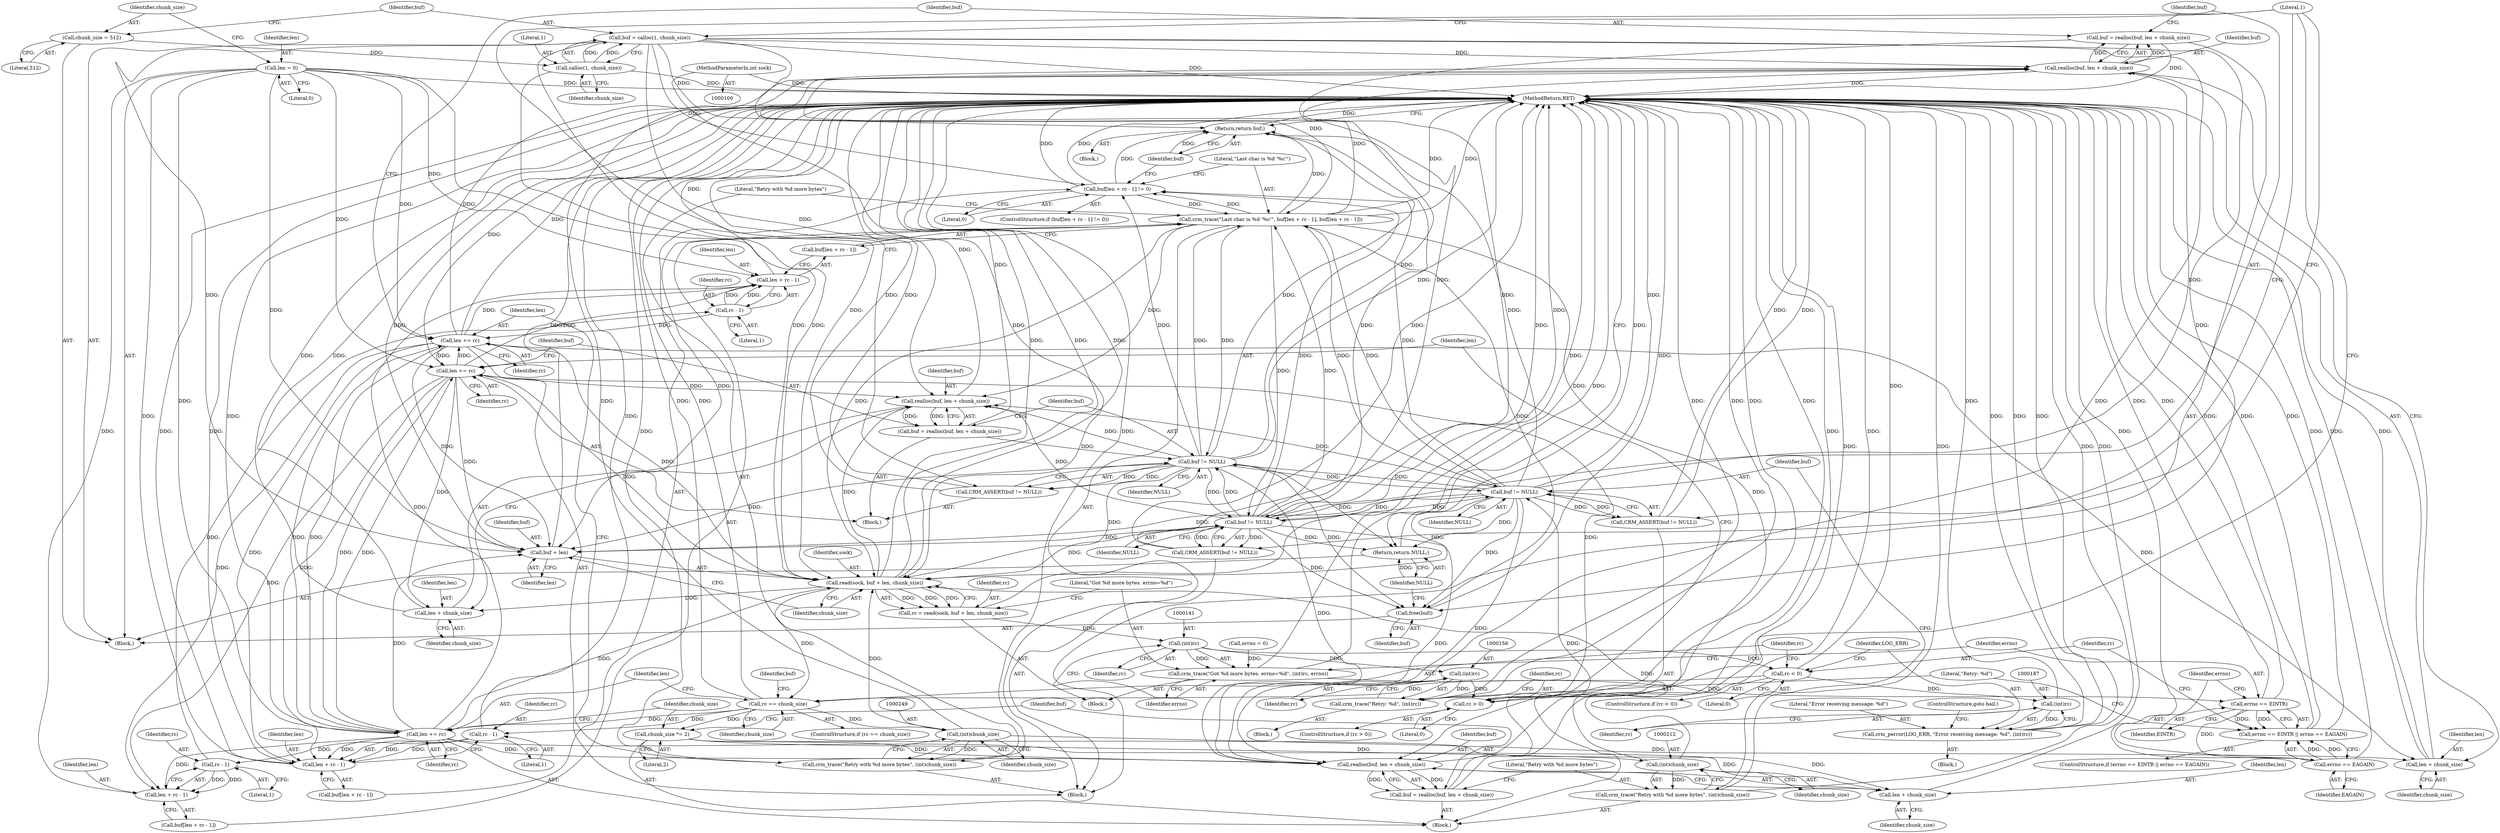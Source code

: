 digraph "1_pacemaker_564f7cc2a51dcd2f28ab12a13394f31be5aa3c93_12@API" {
"1000254" [label="(Call,buf = realloc(buf, len + chunk_size))"];
"1000256" [label="(Call,realloc(buf, len + chunk_size))"];
"1000230" [label="(Call,crm_trace(\"Last char is %d '%c'\", buf[len + rc - 1], buf[len + rc - 1]))"];
"1000220" [label="(Call,buf[len + rc - 1] != 0)"];
"1000215" [label="(Call,buf != NULL)"];
"1000202" [label="(Call,buf = realloc(buf, len + chunk_size))"];
"1000204" [label="(Call,realloc(buf, len + chunk_size))"];
"1000262" [label="(Call,buf != NULL)"];
"1000254" [label="(Call,buf = realloc(buf, len + chunk_size))"];
"1000174" [label="(Call,buf != NULL)"];
"1000166" [label="(Call,buf = realloc(buf, len + chunk_size))"];
"1000168" [label="(Call,realloc(buf, len + chunk_size))"];
"1000119" [label="(Call,buf = calloc(1, chunk_size))"];
"1000121" [label="(Call,calloc(1, chunk_size))"];
"1000116" [label="(Call,chunk_size = 512)"];
"1000163" [label="(Call,len += rc)"];
"1000159" [label="(Call,rc > 0)"];
"1000155" [label="(Call,(int)rc)"];
"1000140" [label="(Call,(int)rc)"];
"1000130" [label="(Call,rc = read(sock, buf + len, chunk_size))"];
"1000132" [label="(Call,read(sock, buf + len, chunk_size))"];
"1000101" [label="(MethodParameterIn,int sock)"];
"1000112" [label="(Call,len = 0)"];
"1000251" [label="(Call,len += rc)"];
"1000243" [label="(Call,rc - 1)"];
"1000236" [label="(Call,rc - 1)"];
"1000225" [label="(Call,rc - 1)"];
"1000192" [label="(Call,rc == chunk_size)"];
"1000179" [label="(Call,rc < 0)"];
"1000196" [label="(Call,len += rc)"];
"1000211" [label="(Call,(int)chunk_size)"];
"1000199" [label="(Call,chunk_size *= 2)"];
"1000248" [label="(Call,(int)chunk_size)"];
"1000138" [label="(Call,crm_trace(\"Got %d more bytes. errno=%d\", (int)rc, errno))"];
"1000146" [label="(Call,errno == EINTR)"];
"1000145" [label="(Call,errno == EINTR || errno == EAGAIN)"];
"1000149" [label="(Call,errno == EAGAIN)"];
"1000153" [label="(Call,crm_trace(\"Retry: %d\", (int)rc))"];
"1000134" [label="(Call,buf + len)"];
"1000173" [label="(Call,CRM_ASSERT(buf != NULL))"];
"1000214" [label="(Call,CRM_ASSERT(buf != NULL))"];
"1000267" [label="(Return,return buf;)"];
"1000270" [label="(Call,free(buf))"];
"1000272" [label="(Return,return NULL;)"];
"1000170" [label="(Call,len + chunk_size)"];
"1000206" [label="(Call,len + chunk_size)"];
"1000223" [label="(Call,len + rc - 1)"];
"1000234" [label="(Call,len + rc - 1)"];
"1000241" [label="(Call,len + rc - 1)"];
"1000258" [label="(Call,len + chunk_size)"];
"1000186" [label="(Call,(int)rc)"];
"1000183" [label="(Call,crm_perror(LOG_ERR, \"Error receiving message: %d\", (int)rc))"];
"1000209" [label="(Call,crm_trace(\"Retry with %d more bytes\", (int)chunk_size))"];
"1000246" [label="(Call,crm_trace(\"Retry with %d more bytes\", (int)chunk_size))"];
"1000261" [label="(Call,CRM_ASSERT(buf != NULL))"];
"1000215" [label="(Call,buf != NULL)"];
"1000230" [label="(Call,crm_trace(\"Last char is %d '%c'\", buf[len + rc - 1], buf[len + rc - 1]))"];
"1000222" [label="(Identifier,buf)"];
"1000153" [label="(Call,crm_trace(\"Retry: %d\", (int)rc))"];
"1000235" [label="(Identifier,len)"];
"1000114" [label="(Literal,0)"];
"1000236" [label="(Call,rc - 1)"];
"1000225" [label="(Call,rc - 1)"];
"1000247" [label="(Literal,\"Retry with %d more bytes\")"];
"1000116" [label="(Call,chunk_size = 512)"];
"1000216" [label="(Identifier,buf)"];
"1000171" [label="(Identifier,len)"];
"1000154" [label="(Literal,\"Retry: %d\")"];
"1000234" [label="(Call,len + rc - 1)"];
"1000131" [label="(Identifier,rc)"];
"1000217" [label="(Identifier,NULL)"];
"1000172" [label="(Identifier,chunk_size)"];
"1000268" [label="(Identifier,buf)"];
"1000203" [label="(Identifier,buf)"];
"1000250" [label="(Identifier,chunk_size)"];
"1000232" [label="(Call,buf[len + rc - 1])"];
"1000193" [label="(Identifier,rc)"];
"1000145" [label="(Call,errno == EINTR || errno == EAGAIN)"];
"1000255" [label="(Identifier,buf)"];
"1000219" [label="(ControlStructure,if (buf[len + rc - 1] != 0))"];
"1000180" [label="(Identifier,rc)"];
"1000266" [label="(Block,)"];
"1000258" [label="(Call,len + chunk_size)"];
"1000228" [label="(Literal,0)"];
"1000147" [label="(Identifier,errno)"];
"1000142" [label="(Identifier,rc)"];
"1000184" [label="(Identifier,LOG_ERR)"];
"1000199" [label="(Call,chunk_size *= 2)"];
"1000118" [label="(Literal,512)"];
"1000113" [label="(Identifier,len)"];
"1000135" [label="(Identifier,buf)"];
"1000229" [label="(Block,)"];
"1000272" [label="(Return,return NULL;)"];
"1000208" [label="(Identifier,chunk_size)"];
"1000262" [label="(Call,buf != NULL)"];
"1000183" [label="(Call,crm_perror(LOG_ERR, \"Error receiving message: %d\", (int)rc))"];
"1000112" [label="(Call,len = 0)"];
"1000241" [label="(Call,len + rc - 1)"];
"1000151" [label="(Identifier,EAGAIN)"];
"1000271" [label="(Identifier,buf)"];
"1000192" [label="(Call,rc == chunk_size)"];
"1000165" [label="(Identifier,rc)"];
"1000166" [label="(Call,buf = realloc(buf, len + chunk_size))"];
"1000139" [label="(Literal,\"Got %d more bytes. errno=%d\")"];
"1000173" [label="(Call,CRM_ASSERT(buf != NULL))"];
"1000270" [label="(Call,free(buf))"];
"1000102" [label="(Block,)"];
"1000264" [label="(Identifier,NULL)"];
"1000158" [label="(ControlStructure,if (rc > 0))"];
"1000273" [label="(Identifier,NULL)"];
"1000161" [label="(Literal,0)"];
"1000231" [label="(Literal,\"Last char is %d '%c'\")"];
"1000182" [label="(Block,)"];
"1000214" [label="(Call,CRM_ASSERT(buf != NULL))"];
"1000130" [label="(Call,rc = read(sock, buf + len, chunk_size))"];
"1000206" [label="(Call,len + chunk_size)"];
"1000205" [label="(Identifier,buf)"];
"1000194" [label="(Identifier,chunk_size)"];
"1000119" [label="(Call,buf = calloc(1, chunk_size))"];
"1000174" [label="(Call,buf != NULL)"];
"1000196" [label="(Call,len += rc)"];
"1000175" [label="(Identifier,buf)"];
"1000211" [label="(Call,(int)chunk_size)"];
"1000202" [label="(Call,buf = realloc(buf, len + chunk_size))"];
"1000152" [label="(Block,)"];
"1000185" [label="(Literal,\"Error receiving message: %d\")"];
"1000221" [label="(Call,buf[len + rc - 1])"];
"1000168" [label="(Call,realloc(buf, len + chunk_size))"];
"1000220" [label="(Call,buf[len + rc - 1] != 0)"];
"1000259" [label="(Identifier,len)"];
"1000188" [label="(Identifier,rc)"];
"1000159" [label="(Call,rc > 0)"];
"1000189" [label="(ControlStructure,goto bail;)"];
"1000162" [label="(Block,)"];
"1000267" [label="(Return,return buf;)"];
"1000245" [label="(Literal,1)"];
"1000254" [label="(Call,buf = realloc(buf, len + chunk_size))"];
"1000237" [label="(Identifier,rc)"];
"1000146" [label="(Call,errno == EINTR)"];
"1000150" [label="(Identifier,errno)"];
"1000226" [label="(Identifier,rc)"];
"1000169" [label="(Identifier,buf)"];
"1000121" [label="(Call,calloc(1, chunk_size))"];
"1000191" [label="(ControlStructure,if (rc == chunk_size))"];
"1000149" [label="(Call,errno == EAGAIN)"];
"1000207" [label="(Identifier,len)"];
"1000210" [label="(Literal,\"Retry with %d more bytes\")"];
"1000120" [label="(Identifier,buf)"];
"1000256" [label="(Call,realloc(buf, len + chunk_size))"];
"1000160" [label="(Identifier,rc)"];
"1000157" [label="(Identifier,rc)"];
"1000224" [label="(Identifier,len)"];
"1000246" [label="(Call,crm_trace(\"Retry with %d more bytes\", (int)chunk_size))"];
"1000239" [label="(Call,buf[len + rc - 1])"];
"1000195" [label="(Block,)"];
"1000238" [label="(Literal,1)"];
"1000181" [label="(Literal,0)"];
"1000138" [label="(Call,crm_trace(\"Got %d more bytes. errno=%d\", (int)rc, errno))"];
"1000227" [label="(Literal,1)"];
"1000167" [label="(Identifier,buf)"];
"1000178" [label="(ControlStructure,if (rc < 0))"];
"1000253" [label="(Identifier,rc)"];
"1000243" [label="(Call,rc - 1)"];
"1000155" [label="(Call,(int)rc)"];
"1000209" [label="(Call,crm_trace(\"Retry with %d more bytes\", (int)chunk_size))"];
"1000133" [label="(Identifier,sock)"];
"1000204" [label="(Call,realloc(buf, len + chunk_size))"];
"1000186" [label="(Call,(int)rc)"];
"1000132" [label="(Call,read(sock, buf + len, chunk_size))"];
"1000176" [label="(Identifier,NULL)"];
"1000263" [label="(Identifier,buf)"];
"1000257" [label="(Identifier,buf)"];
"1000261" [label="(Call,CRM_ASSERT(buf != NULL))"];
"1000148" [label="(Identifier,EINTR)"];
"1000163" [label="(Call,len += rc)"];
"1000244" [label="(Identifier,rc)"];
"1000117" [label="(Identifier,chunk_size)"];
"1000213" [label="(Identifier,chunk_size)"];
"1000140" [label="(Call,(int)rc)"];
"1000137" [label="(Identifier,chunk_size)"];
"1000127" [label="(Call,errno = 0)"];
"1000252" [label="(Identifier,len)"];
"1000144" [label="(ControlStructure,if (errno == EINTR || errno == EAGAIN))"];
"1000179" [label="(Call,rc < 0)"];
"1000126" [label="(Block,)"];
"1000201" [label="(Literal,2)"];
"1000260" [label="(Identifier,chunk_size)"];
"1000242" [label="(Identifier,len)"];
"1000223" [label="(Call,len + rc - 1)"];
"1000164" [label="(Identifier,len)"];
"1000170" [label="(Call,len + chunk_size)"];
"1000125" [label="(Literal,1)"];
"1000274" [label="(MethodReturn,RET)"];
"1000101" [label="(MethodParameterIn,int sock)"];
"1000123" [label="(Identifier,chunk_size)"];
"1000136" [label="(Identifier,len)"];
"1000197" [label="(Identifier,len)"];
"1000200" [label="(Identifier,chunk_size)"];
"1000251" [label="(Call,len += rc)"];
"1000198" [label="(Identifier,rc)"];
"1000248" [label="(Call,(int)chunk_size)"];
"1000122" [label="(Literal,1)"];
"1000134" [label="(Call,buf + len)"];
"1000143" [label="(Identifier,errno)"];
"1000254" -> "1000229"  [label="AST: "];
"1000254" -> "1000256"  [label="CFG: "];
"1000255" -> "1000254"  [label="AST: "];
"1000256" -> "1000254"  [label="AST: "];
"1000263" -> "1000254"  [label="CFG: "];
"1000254" -> "1000274"  [label="DDG: "];
"1000256" -> "1000254"  [label="DDG: "];
"1000256" -> "1000254"  [label="DDG: "];
"1000254" -> "1000262"  [label="DDG: "];
"1000256" -> "1000258"  [label="CFG: "];
"1000257" -> "1000256"  [label="AST: "];
"1000258" -> "1000256"  [label="AST: "];
"1000256" -> "1000274"  [label="DDG: "];
"1000230" -> "1000256"  [label="DDG: "];
"1000215" -> "1000256"  [label="DDG: "];
"1000262" -> "1000256"  [label="DDG: "];
"1000174" -> "1000256"  [label="DDG: "];
"1000119" -> "1000256"  [label="DDG: "];
"1000251" -> "1000256"  [label="DDG: "];
"1000248" -> "1000256"  [label="DDG: "];
"1000230" -> "1000229"  [label="AST: "];
"1000230" -> "1000239"  [label="CFG: "];
"1000231" -> "1000230"  [label="AST: "];
"1000232" -> "1000230"  [label="AST: "];
"1000239" -> "1000230"  [label="AST: "];
"1000247" -> "1000230"  [label="CFG: "];
"1000230" -> "1000274"  [label="DDG: "];
"1000230" -> "1000274"  [label="DDG: "];
"1000230" -> "1000132"  [label="DDG: "];
"1000230" -> "1000134"  [label="DDG: "];
"1000230" -> "1000168"  [label="DDG: "];
"1000230" -> "1000174"  [label="DDG: "];
"1000230" -> "1000204"  [label="DDG: "];
"1000230" -> "1000215"  [label="DDG: "];
"1000230" -> "1000220"  [label="DDG: "];
"1000220" -> "1000230"  [label="DDG: "];
"1000215" -> "1000230"  [label="DDG: "];
"1000262" -> "1000230"  [label="DDG: "];
"1000174" -> "1000230"  [label="DDG: "];
"1000119" -> "1000230"  [label="DDG: "];
"1000230" -> "1000262"  [label="DDG: "];
"1000230" -> "1000267"  [label="DDG: "];
"1000230" -> "1000270"  [label="DDG: "];
"1000220" -> "1000219"  [label="AST: "];
"1000220" -> "1000228"  [label="CFG: "];
"1000221" -> "1000220"  [label="AST: "];
"1000228" -> "1000220"  [label="AST: "];
"1000231" -> "1000220"  [label="CFG: "];
"1000268" -> "1000220"  [label="CFG: "];
"1000220" -> "1000274"  [label="DDG: "];
"1000220" -> "1000274"  [label="DDG: "];
"1000215" -> "1000220"  [label="DDG: "];
"1000262" -> "1000220"  [label="DDG: "];
"1000174" -> "1000220"  [label="DDG: "];
"1000119" -> "1000220"  [label="DDG: "];
"1000220" -> "1000267"  [label="DDG: "];
"1000215" -> "1000214"  [label="AST: "];
"1000215" -> "1000217"  [label="CFG: "];
"1000216" -> "1000215"  [label="AST: "];
"1000217" -> "1000215"  [label="AST: "];
"1000214" -> "1000215"  [label="CFG: "];
"1000215" -> "1000274"  [label="DDG: "];
"1000215" -> "1000132"  [label="DDG: "];
"1000215" -> "1000134"  [label="DDG: "];
"1000215" -> "1000168"  [label="DDG: "];
"1000215" -> "1000174"  [label="DDG: "];
"1000215" -> "1000204"  [label="DDG: "];
"1000215" -> "1000214"  [label="DDG: "];
"1000215" -> "1000214"  [label="DDG: "];
"1000202" -> "1000215"  [label="DDG: "];
"1000262" -> "1000215"  [label="DDG: "];
"1000174" -> "1000215"  [label="DDG: "];
"1000215" -> "1000262"  [label="DDG: "];
"1000215" -> "1000267"  [label="DDG: "];
"1000215" -> "1000270"  [label="DDG: "];
"1000215" -> "1000272"  [label="DDG: "];
"1000202" -> "1000195"  [label="AST: "];
"1000202" -> "1000204"  [label="CFG: "];
"1000203" -> "1000202"  [label="AST: "];
"1000204" -> "1000202"  [label="AST: "];
"1000210" -> "1000202"  [label="CFG: "];
"1000202" -> "1000274"  [label="DDG: "];
"1000204" -> "1000202"  [label="DDG: "];
"1000204" -> "1000202"  [label="DDG: "];
"1000204" -> "1000206"  [label="CFG: "];
"1000205" -> "1000204"  [label="AST: "];
"1000206" -> "1000204"  [label="AST: "];
"1000204" -> "1000274"  [label="DDG: "];
"1000262" -> "1000204"  [label="DDG: "];
"1000174" -> "1000204"  [label="DDG: "];
"1000119" -> "1000204"  [label="DDG: "];
"1000196" -> "1000204"  [label="DDG: "];
"1000199" -> "1000204"  [label="DDG: "];
"1000262" -> "1000261"  [label="AST: "];
"1000262" -> "1000264"  [label="CFG: "];
"1000263" -> "1000262"  [label="AST: "];
"1000264" -> "1000262"  [label="AST: "];
"1000261" -> "1000262"  [label="CFG: "];
"1000262" -> "1000274"  [label="DDG: "];
"1000262" -> "1000132"  [label="DDG: "];
"1000262" -> "1000134"  [label="DDG: "];
"1000262" -> "1000168"  [label="DDG: "];
"1000262" -> "1000174"  [label="DDG: "];
"1000262" -> "1000261"  [label="DDG: "];
"1000262" -> "1000261"  [label="DDG: "];
"1000174" -> "1000262"  [label="DDG: "];
"1000262" -> "1000267"  [label="DDG: "];
"1000262" -> "1000270"  [label="DDG: "];
"1000262" -> "1000272"  [label="DDG: "];
"1000174" -> "1000173"  [label="AST: "];
"1000174" -> "1000176"  [label="CFG: "];
"1000175" -> "1000174"  [label="AST: "];
"1000176" -> "1000174"  [label="AST: "];
"1000173" -> "1000174"  [label="CFG: "];
"1000174" -> "1000274"  [label="DDG: "];
"1000174" -> "1000132"  [label="DDG: "];
"1000174" -> "1000134"  [label="DDG: "];
"1000174" -> "1000168"  [label="DDG: "];
"1000174" -> "1000173"  [label="DDG: "];
"1000174" -> "1000173"  [label="DDG: "];
"1000166" -> "1000174"  [label="DDG: "];
"1000174" -> "1000267"  [label="DDG: "];
"1000174" -> "1000270"  [label="DDG: "];
"1000174" -> "1000272"  [label="DDG: "];
"1000166" -> "1000162"  [label="AST: "];
"1000166" -> "1000168"  [label="CFG: "];
"1000167" -> "1000166"  [label="AST: "];
"1000168" -> "1000166"  [label="AST: "];
"1000175" -> "1000166"  [label="CFG: "];
"1000166" -> "1000274"  [label="DDG: "];
"1000168" -> "1000166"  [label="DDG: "];
"1000168" -> "1000166"  [label="DDG: "];
"1000168" -> "1000170"  [label="CFG: "];
"1000169" -> "1000168"  [label="AST: "];
"1000170" -> "1000168"  [label="AST: "];
"1000168" -> "1000274"  [label="DDG: "];
"1000119" -> "1000168"  [label="DDG: "];
"1000163" -> "1000168"  [label="DDG: "];
"1000132" -> "1000168"  [label="DDG: "];
"1000119" -> "1000102"  [label="AST: "];
"1000119" -> "1000121"  [label="CFG: "];
"1000120" -> "1000119"  [label="AST: "];
"1000121" -> "1000119"  [label="AST: "];
"1000125" -> "1000119"  [label="CFG: "];
"1000119" -> "1000274"  [label="DDG: "];
"1000121" -> "1000119"  [label="DDG: "];
"1000121" -> "1000119"  [label="DDG: "];
"1000119" -> "1000132"  [label="DDG: "];
"1000119" -> "1000134"  [label="DDG: "];
"1000119" -> "1000267"  [label="DDG: "];
"1000119" -> "1000270"  [label="DDG: "];
"1000121" -> "1000123"  [label="CFG: "];
"1000122" -> "1000121"  [label="AST: "];
"1000123" -> "1000121"  [label="AST: "];
"1000121" -> "1000274"  [label="DDG: "];
"1000116" -> "1000121"  [label="DDG: "];
"1000121" -> "1000132"  [label="DDG: "];
"1000116" -> "1000102"  [label="AST: "];
"1000116" -> "1000118"  [label="CFG: "];
"1000117" -> "1000116"  [label="AST: "];
"1000118" -> "1000116"  [label="AST: "];
"1000120" -> "1000116"  [label="CFG: "];
"1000163" -> "1000162"  [label="AST: "];
"1000163" -> "1000165"  [label="CFG: "];
"1000164" -> "1000163"  [label="AST: "];
"1000165" -> "1000163"  [label="AST: "];
"1000167" -> "1000163"  [label="CFG: "];
"1000163" -> "1000274"  [label="DDG: "];
"1000163" -> "1000132"  [label="DDG: "];
"1000163" -> "1000134"  [label="DDG: "];
"1000159" -> "1000163"  [label="DDG: "];
"1000112" -> "1000163"  [label="DDG: "];
"1000251" -> "1000163"  [label="DDG: "];
"1000196" -> "1000163"  [label="DDG: "];
"1000163" -> "1000170"  [label="DDG: "];
"1000163" -> "1000196"  [label="DDG: "];
"1000163" -> "1000223"  [label="DDG: "];
"1000163" -> "1000234"  [label="DDG: "];
"1000163" -> "1000241"  [label="DDG: "];
"1000163" -> "1000251"  [label="DDG: "];
"1000159" -> "1000158"  [label="AST: "];
"1000159" -> "1000161"  [label="CFG: "];
"1000160" -> "1000159"  [label="AST: "];
"1000161" -> "1000159"  [label="AST: "];
"1000125" -> "1000159"  [label="CFG: "];
"1000164" -> "1000159"  [label="CFG: "];
"1000159" -> "1000274"  [label="DDG: "];
"1000159" -> "1000274"  [label="DDG: "];
"1000155" -> "1000159"  [label="DDG: "];
"1000155" -> "1000153"  [label="AST: "];
"1000155" -> "1000157"  [label="CFG: "];
"1000156" -> "1000155"  [label="AST: "];
"1000157" -> "1000155"  [label="AST: "];
"1000153" -> "1000155"  [label="CFG: "];
"1000155" -> "1000153"  [label="DDG: "];
"1000140" -> "1000155"  [label="DDG: "];
"1000140" -> "1000138"  [label="AST: "];
"1000140" -> "1000142"  [label="CFG: "];
"1000141" -> "1000140"  [label="AST: "];
"1000142" -> "1000140"  [label="AST: "];
"1000143" -> "1000140"  [label="CFG: "];
"1000140" -> "1000138"  [label="DDG: "];
"1000130" -> "1000140"  [label="DDG: "];
"1000140" -> "1000179"  [label="DDG: "];
"1000130" -> "1000126"  [label="AST: "];
"1000130" -> "1000132"  [label="CFG: "];
"1000131" -> "1000130"  [label="AST: "];
"1000132" -> "1000130"  [label="AST: "];
"1000139" -> "1000130"  [label="CFG: "];
"1000130" -> "1000274"  [label="DDG: "];
"1000132" -> "1000130"  [label="DDG: "];
"1000132" -> "1000130"  [label="DDG: "];
"1000132" -> "1000130"  [label="DDG: "];
"1000132" -> "1000137"  [label="CFG: "];
"1000133" -> "1000132"  [label="AST: "];
"1000134" -> "1000132"  [label="AST: "];
"1000137" -> "1000132"  [label="AST: "];
"1000132" -> "1000274"  [label="DDG: "];
"1000132" -> "1000274"  [label="DDG: "];
"1000132" -> "1000274"  [label="DDG: "];
"1000101" -> "1000132"  [label="DDG: "];
"1000112" -> "1000132"  [label="DDG: "];
"1000251" -> "1000132"  [label="DDG: "];
"1000196" -> "1000132"  [label="DDG: "];
"1000211" -> "1000132"  [label="DDG: "];
"1000248" -> "1000132"  [label="DDG: "];
"1000132" -> "1000170"  [label="DDG: "];
"1000132" -> "1000192"  [label="DDG: "];
"1000101" -> "1000100"  [label="AST: "];
"1000101" -> "1000274"  [label="DDG: "];
"1000112" -> "1000102"  [label="AST: "];
"1000112" -> "1000114"  [label="CFG: "];
"1000113" -> "1000112"  [label="AST: "];
"1000114" -> "1000112"  [label="AST: "];
"1000117" -> "1000112"  [label="CFG: "];
"1000112" -> "1000274"  [label="DDG: "];
"1000112" -> "1000134"  [label="DDG: "];
"1000112" -> "1000196"  [label="DDG: "];
"1000112" -> "1000223"  [label="DDG: "];
"1000112" -> "1000234"  [label="DDG: "];
"1000112" -> "1000241"  [label="DDG: "];
"1000112" -> "1000251"  [label="DDG: "];
"1000251" -> "1000229"  [label="AST: "];
"1000251" -> "1000253"  [label="CFG: "];
"1000252" -> "1000251"  [label="AST: "];
"1000253" -> "1000251"  [label="AST: "];
"1000255" -> "1000251"  [label="CFG: "];
"1000251" -> "1000274"  [label="DDG: "];
"1000251" -> "1000134"  [label="DDG: "];
"1000251" -> "1000196"  [label="DDG: "];
"1000251" -> "1000223"  [label="DDG: "];
"1000251" -> "1000234"  [label="DDG: "];
"1000251" -> "1000241"  [label="DDG: "];
"1000243" -> "1000251"  [label="DDG: "];
"1000196" -> "1000251"  [label="DDG: "];
"1000251" -> "1000258"  [label="DDG: "];
"1000243" -> "1000241"  [label="AST: "];
"1000243" -> "1000245"  [label="CFG: "];
"1000244" -> "1000243"  [label="AST: "];
"1000245" -> "1000243"  [label="AST: "];
"1000241" -> "1000243"  [label="CFG: "];
"1000243" -> "1000241"  [label="DDG: "];
"1000243" -> "1000241"  [label="DDG: "];
"1000236" -> "1000243"  [label="DDG: "];
"1000236" -> "1000234"  [label="AST: "];
"1000236" -> "1000238"  [label="CFG: "];
"1000237" -> "1000236"  [label="AST: "];
"1000238" -> "1000236"  [label="AST: "];
"1000234" -> "1000236"  [label="CFG: "];
"1000236" -> "1000234"  [label="DDG: "];
"1000236" -> "1000234"  [label="DDG: "];
"1000225" -> "1000236"  [label="DDG: "];
"1000225" -> "1000223"  [label="AST: "];
"1000225" -> "1000227"  [label="CFG: "];
"1000226" -> "1000225"  [label="AST: "];
"1000227" -> "1000225"  [label="AST: "];
"1000223" -> "1000225"  [label="CFG: "];
"1000225" -> "1000274"  [label="DDG: "];
"1000225" -> "1000223"  [label="DDG: "];
"1000225" -> "1000223"  [label="DDG: "];
"1000192" -> "1000225"  [label="DDG: "];
"1000192" -> "1000191"  [label="AST: "];
"1000192" -> "1000194"  [label="CFG: "];
"1000193" -> "1000192"  [label="AST: "];
"1000194" -> "1000192"  [label="AST: "];
"1000197" -> "1000192"  [label="CFG: "];
"1000222" -> "1000192"  [label="CFG: "];
"1000192" -> "1000274"  [label="DDG: "];
"1000192" -> "1000274"  [label="DDG: "];
"1000179" -> "1000192"  [label="DDG: "];
"1000192" -> "1000196"  [label="DDG: "];
"1000192" -> "1000199"  [label="DDG: "];
"1000192" -> "1000248"  [label="DDG: "];
"1000179" -> "1000178"  [label="AST: "];
"1000179" -> "1000181"  [label="CFG: "];
"1000180" -> "1000179"  [label="AST: "];
"1000181" -> "1000179"  [label="AST: "];
"1000184" -> "1000179"  [label="CFG: "];
"1000193" -> "1000179"  [label="CFG: "];
"1000179" -> "1000274"  [label="DDG: "];
"1000179" -> "1000186"  [label="DDG: "];
"1000196" -> "1000195"  [label="AST: "];
"1000196" -> "1000198"  [label="CFG: "];
"1000197" -> "1000196"  [label="AST: "];
"1000198" -> "1000196"  [label="AST: "];
"1000200" -> "1000196"  [label="CFG: "];
"1000196" -> "1000274"  [label="DDG: "];
"1000196" -> "1000134"  [label="DDG: "];
"1000196" -> "1000206"  [label="DDG: "];
"1000196" -> "1000223"  [label="DDG: "];
"1000196" -> "1000234"  [label="DDG: "];
"1000196" -> "1000241"  [label="DDG: "];
"1000211" -> "1000209"  [label="AST: "];
"1000211" -> "1000213"  [label="CFG: "];
"1000212" -> "1000211"  [label="AST: "];
"1000213" -> "1000211"  [label="AST: "];
"1000209" -> "1000211"  [label="CFG: "];
"1000211" -> "1000274"  [label="DDG: "];
"1000211" -> "1000209"  [label="DDG: "];
"1000199" -> "1000211"  [label="DDG: "];
"1000199" -> "1000195"  [label="AST: "];
"1000199" -> "1000201"  [label="CFG: "];
"1000200" -> "1000199"  [label="AST: "];
"1000201" -> "1000199"  [label="AST: "];
"1000203" -> "1000199"  [label="CFG: "];
"1000199" -> "1000206"  [label="DDG: "];
"1000248" -> "1000246"  [label="AST: "];
"1000248" -> "1000250"  [label="CFG: "];
"1000249" -> "1000248"  [label="AST: "];
"1000250" -> "1000248"  [label="AST: "];
"1000246" -> "1000248"  [label="CFG: "];
"1000248" -> "1000246"  [label="DDG: "];
"1000248" -> "1000258"  [label="DDG: "];
"1000138" -> "1000126"  [label="AST: "];
"1000138" -> "1000143"  [label="CFG: "];
"1000139" -> "1000138"  [label="AST: "];
"1000143" -> "1000138"  [label="AST: "];
"1000147" -> "1000138"  [label="CFG: "];
"1000138" -> "1000274"  [label="DDG: "];
"1000138" -> "1000274"  [label="DDG: "];
"1000127" -> "1000138"  [label="DDG: "];
"1000138" -> "1000146"  [label="DDG: "];
"1000146" -> "1000145"  [label="AST: "];
"1000146" -> "1000148"  [label="CFG: "];
"1000147" -> "1000146"  [label="AST: "];
"1000148" -> "1000146"  [label="AST: "];
"1000150" -> "1000146"  [label="CFG: "];
"1000145" -> "1000146"  [label="CFG: "];
"1000146" -> "1000274"  [label="DDG: "];
"1000146" -> "1000274"  [label="DDG: "];
"1000146" -> "1000145"  [label="DDG: "];
"1000146" -> "1000145"  [label="DDG: "];
"1000146" -> "1000149"  [label="DDG: "];
"1000145" -> "1000144"  [label="AST: "];
"1000145" -> "1000149"  [label="CFG: "];
"1000149" -> "1000145"  [label="AST: "];
"1000154" -> "1000145"  [label="CFG: "];
"1000180" -> "1000145"  [label="CFG: "];
"1000145" -> "1000274"  [label="DDG: "];
"1000145" -> "1000274"  [label="DDG: "];
"1000145" -> "1000274"  [label="DDG: "];
"1000149" -> "1000145"  [label="DDG: "];
"1000149" -> "1000145"  [label="DDG: "];
"1000149" -> "1000151"  [label="CFG: "];
"1000150" -> "1000149"  [label="AST: "];
"1000151" -> "1000149"  [label="AST: "];
"1000149" -> "1000274"  [label="DDG: "];
"1000149" -> "1000274"  [label="DDG: "];
"1000153" -> "1000152"  [label="AST: "];
"1000154" -> "1000153"  [label="AST: "];
"1000160" -> "1000153"  [label="CFG: "];
"1000153" -> "1000274"  [label="DDG: "];
"1000153" -> "1000274"  [label="DDG: "];
"1000134" -> "1000136"  [label="CFG: "];
"1000135" -> "1000134"  [label="AST: "];
"1000136" -> "1000134"  [label="AST: "];
"1000137" -> "1000134"  [label="CFG: "];
"1000134" -> "1000274"  [label="DDG: "];
"1000134" -> "1000274"  [label="DDG: "];
"1000173" -> "1000162"  [label="AST: "];
"1000125" -> "1000173"  [label="CFG: "];
"1000173" -> "1000274"  [label="DDG: "];
"1000173" -> "1000274"  [label="DDG: "];
"1000214" -> "1000195"  [label="AST: "];
"1000125" -> "1000214"  [label="CFG: "];
"1000214" -> "1000274"  [label="DDG: "];
"1000214" -> "1000274"  [label="DDG: "];
"1000267" -> "1000266"  [label="AST: "];
"1000267" -> "1000268"  [label="CFG: "];
"1000268" -> "1000267"  [label="AST: "];
"1000274" -> "1000267"  [label="CFG: "];
"1000267" -> "1000274"  [label="DDG: "];
"1000268" -> "1000267"  [label="DDG: "];
"1000270" -> "1000102"  [label="AST: "];
"1000270" -> "1000271"  [label="CFG: "];
"1000271" -> "1000270"  [label="AST: "];
"1000273" -> "1000270"  [label="CFG: "];
"1000270" -> "1000274"  [label="DDG: "];
"1000272" -> "1000102"  [label="AST: "];
"1000272" -> "1000273"  [label="CFG: "];
"1000273" -> "1000272"  [label="AST: "];
"1000274" -> "1000272"  [label="CFG: "];
"1000272" -> "1000274"  [label="DDG: "];
"1000273" -> "1000272"  [label="DDG: "];
"1000170" -> "1000172"  [label="CFG: "];
"1000171" -> "1000170"  [label="AST: "];
"1000172" -> "1000170"  [label="AST: "];
"1000170" -> "1000274"  [label="DDG: "];
"1000170" -> "1000274"  [label="DDG: "];
"1000206" -> "1000208"  [label="CFG: "];
"1000207" -> "1000206"  [label="AST: "];
"1000208" -> "1000206"  [label="AST: "];
"1000206" -> "1000274"  [label="DDG: "];
"1000223" -> "1000221"  [label="AST: "];
"1000224" -> "1000223"  [label="AST: "];
"1000221" -> "1000223"  [label="CFG: "];
"1000223" -> "1000274"  [label="DDG: "];
"1000223" -> "1000274"  [label="DDG: "];
"1000234" -> "1000232"  [label="AST: "];
"1000235" -> "1000234"  [label="AST: "];
"1000232" -> "1000234"  [label="CFG: "];
"1000241" -> "1000239"  [label="AST: "];
"1000242" -> "1000241"  [label="AST: "];
"1000239" -> "1000241"  [label="CFG: "];
"1000241" -> "1000274"  [label="DDG: "];
"1000258" -> "1000260"  [label="CFG: "];
"1000259" -> "1000258"  [label="AST: "];
"1000260" -> "1000258"  [label="AST: "];
"1000258" -> "1000274"  [label="DDG: "];
"1000258" -> "1000274"  [label="DDG: "];
"1000186" -> "1000183"  [label="AST: "];
"1000186" -> "1000188"  [label="CFG: "];
"1000187" -> "1000186"  [label="AST: "];
"1000188" -> "1000186"  [label="AST: "];
"1000183" -> "1000186"  [label="CFG: "];
"1000186" -> "1000274"  [label="DDG: "];
"1000186" -> "1000183"  [label="DDG: "];
"1000183" -> "1000182"  [label="AST: "];
"1000184" -> "1000183"  [label="AST: "];
"1000185" -> "1000183"  [label="AST: "];
"1000189" -> "1000183"  [label="CFG: "];
"1000183" -> "1000274"  [label="DDG: "];
"1000183" -> "1000274"  [label="DDG: "];
"1000183" -> "1000274"  [label="DDG: "];
"1000209" -> "1000195"  [label="AST: "];
"1000210" -> "1000209"  [label="AST: "];
"1000216" -> "1000209"  [label="CFG: "];
"1000209" -> "1000274"  [label="DDG: "];
"1000209" -> "1000274"  [label="DDG: "];
"1000246" -> "1000229"  [label="AST: "];
"1000247" -> "1000246"  [label="AST: "];
"1000252" -> "1000246"  [label="CFG: "];
"1000246" -> "1000274"  [label="DDG: "];
"1000246" -> "1000274"  [label="DDG: "];
"1000261" -> "1000229"  [label="AST: "];
"1000125" -> "1000261"  [label="CFG: "];
"1000261" -> "1000274"  [label="DDG: "];
"1000261" -> "1000274"  [label="DDG: "];
}

